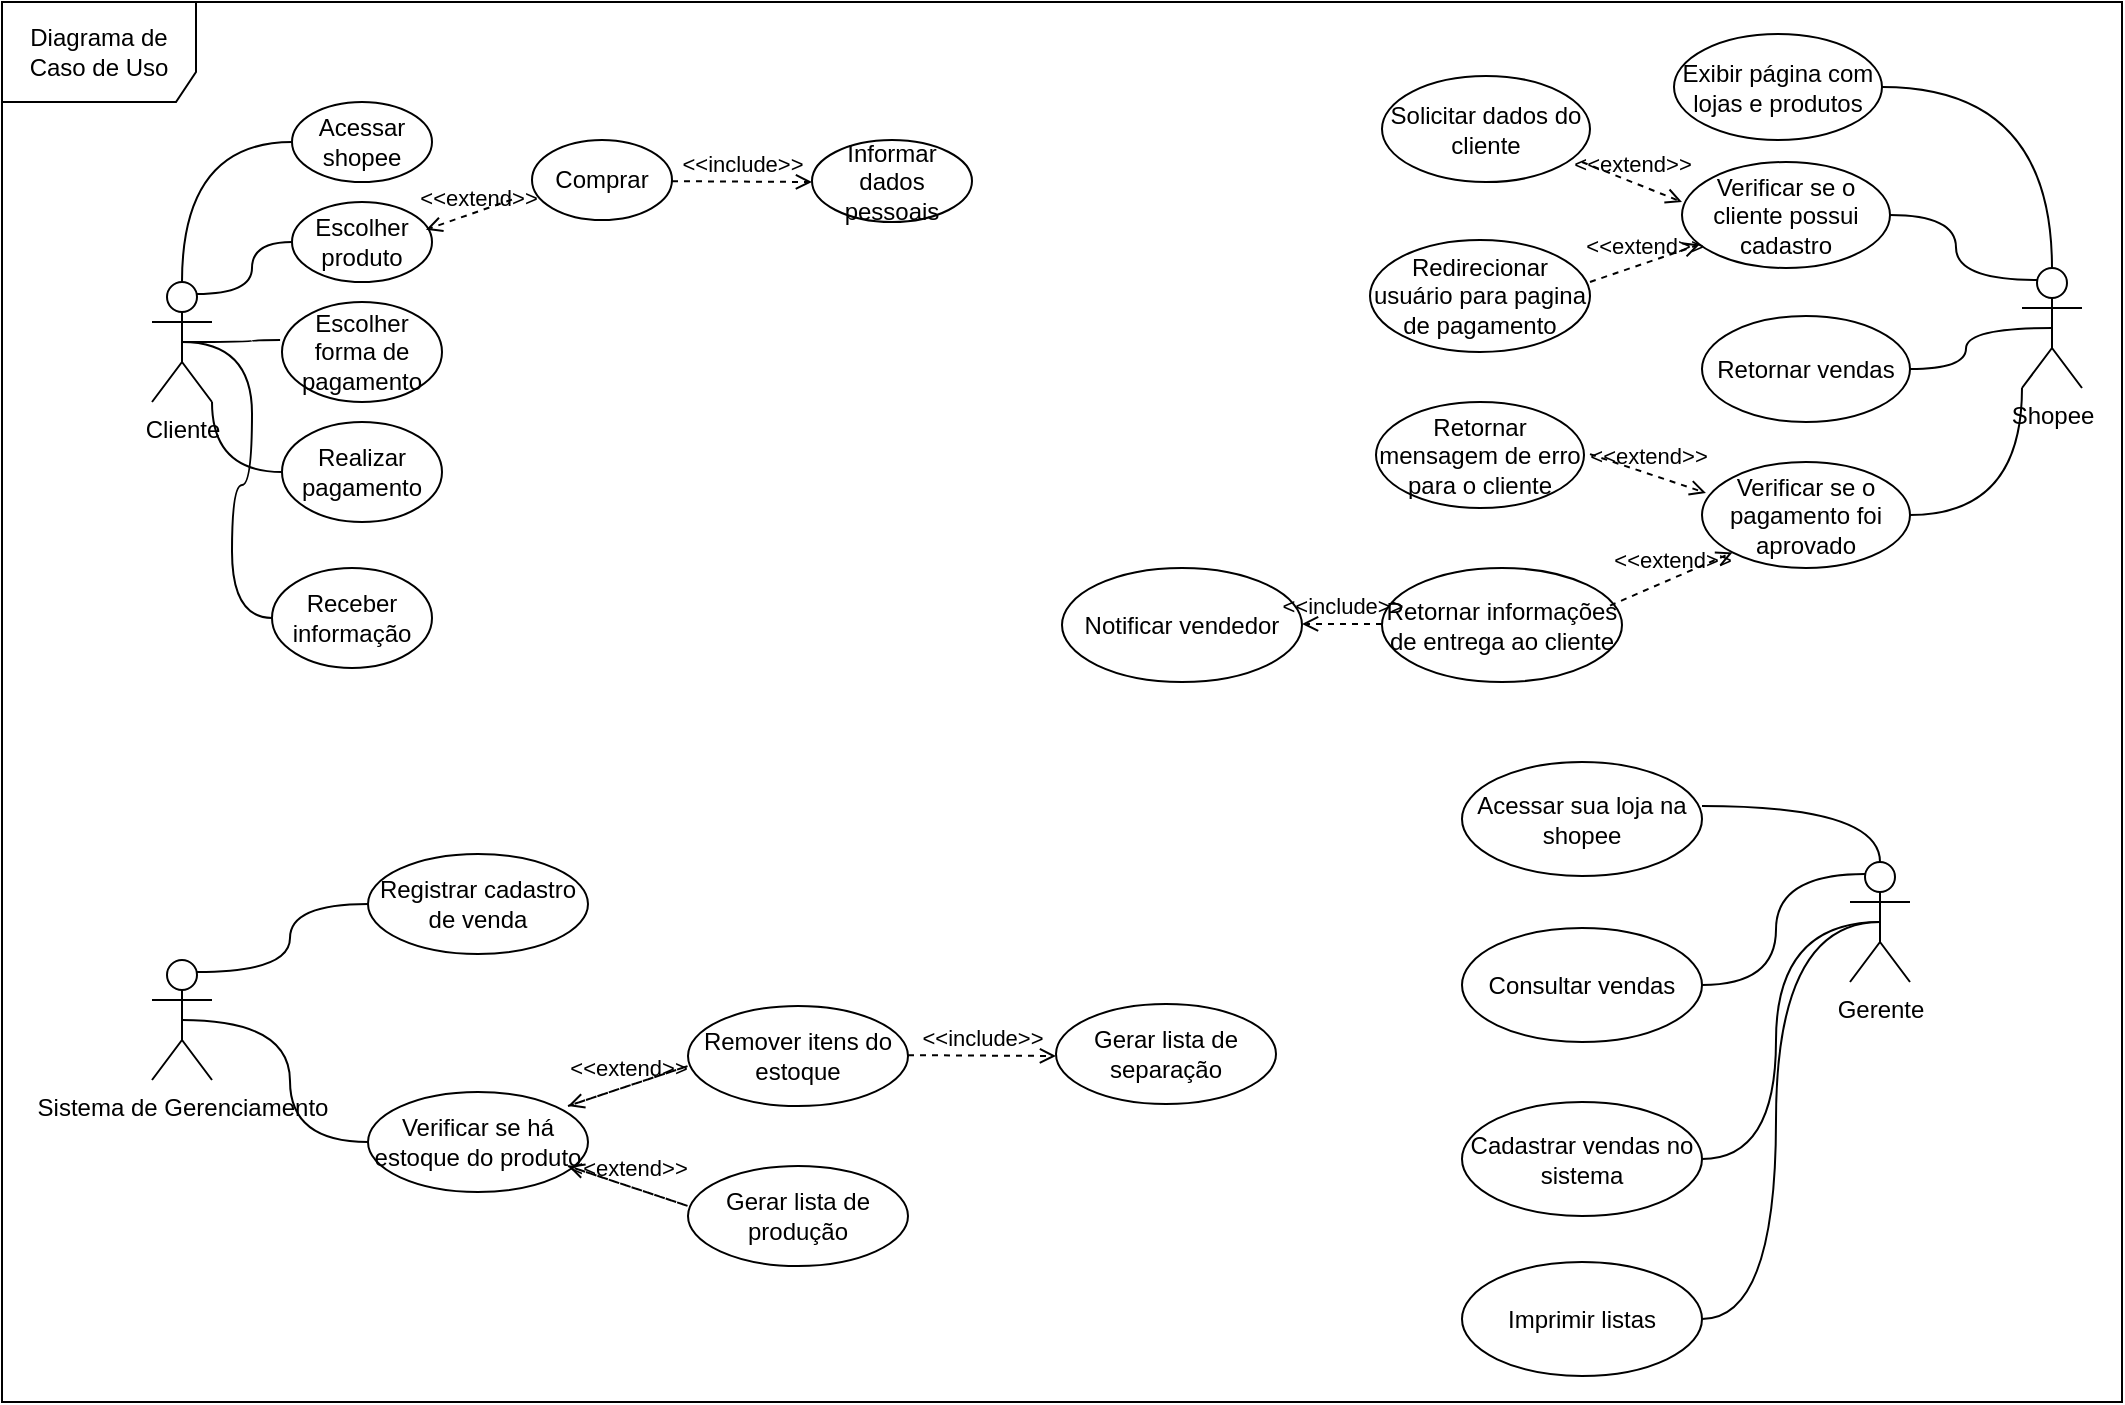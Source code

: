 <mxfile version="20.5.1" type="github"><diagram id="K1hHNl8Zlrqv63rRljmT" name="Página-1"><mxGraphModel dx="2140" dy="2207" grid="1" gridSize="10" guides="1" tooltips="1" connect="1" arrows="1" fold="1" page="1" pageScale="1" pageWidth="900" pageHeight="1600" math="0" shadow="0"><root><mxCell id="0"/><mxCell id="1" parent="0"/><mxCell id="sxq4vXfrdoZ1KrOec4eO-46" style="edgeStyle=orthogonalEdgeStyle;orthogonalLoop=1;jettySize=auto;html=1;exitX=0.5;exitY=0;exitDx=0;exitDy=0;exitPerimeter=0;entryX=0;entryY=0.5;entryDx=0;entryDy=0;curved=1;strokeColor=default;strokeWidth=1;endArrow=none;endFill=0;" edge="1" parent="1" source="sxq4vXfrdoZ1KrOec4eO-1" target="sxq4vXfrdoZ1KrOec4eO-2"><mxGeometry relative="1" as="geometry"/></mxCell><mxCell id="sxq4vXfrdoZ1KrOec4eO-47" style="edgeStyle=orthogonalEdgeStyle;curved=1;orthogonalLoop=1;jettySize=auto;html=1;exitX=0.75;exitY=0.1;exitDx=0;exitDy=0;exitPerimeter=0;entryX=0;entryY=0.5;entryDx=0;entryDy=0;strokeColor=default;strokeWidth=1;endArrow=none;endFill=0;" edge="1" parent="1" source="sxq4vXfrdoZ1KrOec4eO-1" target="sxq4vXfrdoZ1KrOec4eO-7"><mxGeometry relative="1" as="geometry"/></mxCell><mxCell id="sxq4vXfrdoZ1KrOec4eO-48" style="edgeStyle=orthogonalEdgeStyle;curved=1;orthogonalLoop=1;jettySize=auto;html=1;exitX=0.5;exitY=0.5;exitDx=0;exitDy=0;exitPerimeter=0;entryX=-0.012;entryY=0.38;entryDx=0;entryDy=0;entryPerimeter=0;strokeColor=default;strokeWidth=1;endArrow=none;endFill=0;" edge="1" parent="1" source="sxq4vXfrdoZ1KrOec4eO-1" target="sxq4vXfrdoZ1KrOec4eO-14"><mxGeometry relative="1" as="geometry"/></mxCell><mxCell id="sxq4vXfrdoZ1KrOec4eO-50" style="edgeStyle=orthogonalEdgeStyle;curved=1;orthogonalLoop=1;jettySize=auto;html=1;exitX=1;exitY=1;exitDx=0;exitDy=0;exitPerimeter=0;entryX=0;entryY=0.5;entryDx=0;entryDy=0;strokeColor=default;strokeWidth=1;endArrow=none;endFill=0;" edge="1" parent="1" source="sxq4vXfrdoZ1KrOec4eO-1" target="sxq4vXfrdoZ1KrOec4eO-15"><mxGeometry relative="1" as="geometry"/></mxCell><mxCell id="sxq4vXfrdoZ1KrOec4eO-51" style="edgeStyle=orthogonalEdgeStyle;curved=1;orthogonalLoop=1;jettySize=auto;html=1;exitX=0.5;exitY=0.5;exitDx=0;exitDy=0;exitPerimeter=0;entryX=0;entryY=0.5;entryDx=0;entryDy=0;strokeColor=default;strokeWidth=1;endArrow=none;endFill=0;" edge="1" parent="1" source="sxq4vXfrdoZ1KrOec4eO-1" target="sxq4vXfrdoZ1KrOec4eO-44"><mxGeometry relative="1" as="geometry"/></mxCell><mxCell id="sxq4vXfrdoZ1KrOec4eO-1" value="Cliente&lt;br&gt;" style="shape=umlActor;verticalLabelPosition=bottom;verticalAlign=top;html=1;" vertex="1" parent="1"><mxGeometry x="-95" y="50" width="30" height="60" as="geometry"/></mxCell><mxCell id="sxq4vXfrdoZ1KrOec4eO-2" value="Acessar shopee" style="ellipse;whiteSpace=wrap;html=1;" vertex="1" parent="1"><mxGeometry x="-25" y="-40" width="70" height="40" as="geometry"/></mxCell><mxCell id="sxq4vXfrdoZ1KrOec4eO-52" style="edgeStyle=orthogonalEdgeStyle;curved=1;orthogonalLoop=1;jettySize=auto;html=1;exitX=0.5;exitY=0;exitDx=0;exitDy=0;exitPerimeter=0;entryX=1;entryY=0.5;entryDx=0;entryDy=0;strokeColor=default;strokeWidth=1;endArrow=none;endFill=0;" edge="1" parent="1" source="sxq4vXfrdoZ1KrOec4eO-3" target="sxq4vXfrdoZ1KrOec4eO-4"><mxGeometry relative="1" as="geometry"/></mxCell><mxCell id="sxq4vXfrdoZ1KrOec4eO-53" style="edgeStyle=orthogonalEdgeStyle;curved=1;orthogonalLoop=1;jettySize=auto;html=1;exitX=0.25;exitY=0.1;exitDx=0;exitDy=0;exitPerimeter=0;entryX=1;entryY=0.5;entryDx=0;entryDy=0;strokeColor=default;strokeWidth=1;endArrow=none;endFill=0;" edge="1" parent="1" source="sxq4vXfrdoZ1KrOec4eO-3" target="sxq4vXfrdoZ1KrOec4eO-16"><mxGeometry relative="1" as="geometry"/></mxCell><mxCell id="sxq4vXfrdoZ1KrOec4eO-54" style="edgeStyle=orthogonalEdgeStyle;curved=1;orthogonalLoop=1;jettySize=auto;html=1;exitX=0.5;exitY=0.5;exitDx=0;exitDy=0;exitPerimeter=0;entryX=1;entryY=0.5;entryDx=0;entryDy=0;strokeColor=default;strokeWidth=1;endArrow=none;endFill=0;" edge="1" parent="1" source="sxq4vXfrdoZ1KrOec4eO-3" target="sxq4vXfrdoZ1KrOec4eO-28"><mxGeometry relative="1" as="geometry"/></mxCell><mxCell id="sxq4vXfrdoZ1KrOec4eO-55" style="edgeStyle=orthogonalEdgeStyle;curved=1;orthogonalLoop=1;jettySize=auto;html=1;exitX=0;exitY=1;exitDx=0;exitDy=0;exitPerimeter=0;entryX=1;entryY=0.5;entryDx=0;entryDy=0;strokeColor=default;strokeWidth=1;endArrow=none;endFill=0;" edge="1" parent="1" source="sxq4vXfrdoZ1KrOec4eO-3" target="sxq4vXfrdoZ1KrOec4eO-21"><mxGeometry relative="1" as="geometry"/></mxCell><mxCell id="sxq4vXfrdoZ1KrOec4eO-3" value="Shopee&lt;br&gt;" style="shape=umlActor;verticalLabelPosition=bottom;verticalAlign=top;html=1;" vertex="1" parent="1"><mxGeometry x="840" y="43" width="30" height="60" as="geometry"/></mxCell><mxCell id="sxq4vXfrdoZ1KrOec4eO-4" value="Exibir página com lojas e produtos" style="ellipse;whiteSpace=wrap;html=1;" vertex="1" parent="1"><mxGeometry x="666" y="-74" width="104" height="53" as="geometry"/></mxCell><mxCell id="sxq4vXfrdoZ1KrOec4eO-7" value="Escolher produto" style="ellipse;whiteSpace=wrap;html=1;" vertex="1" parent="1"><mxGeometry x="-25" y="10" width="70" height="40" as="geometry"/></mxCell><mxCell id="sxq4vXfrdoZ1KrOec4eO-10" value="&amp;lt;&amp;lt;extend&amp;gt;&amp;gt;" style="html=1;verticalAlign=bottom;labelBackgroundColor=none;endArrow=open;endFill=0;dashed=1;rounded=0;entryX=0.957;entryY=0.346;entryDx=0;entryDy=0;entryPerimeter=0;" edge="1" parent="1" target="sxq4vXfrdoZ1KrOec4eO-7"><mxGeometry x="-0.176" y="2" width="160" relative="1" as="geometry"><mxPoint x="85" y="8.79" as="sourcePoint"/><mxPoint x="135" y="-10.79" as="targetPoint"/><mxPoint as="offset"/></mxGeometry></mxCell><mxCell id="sxq4vXfrdoZ1KrOec4eO-11" value="Comprar" style="ellipse;whiteSpace=wrap;html=1;" vertex="1" parent="1"><mxGeometry x="95" y="-21" width="70" height="40" as="geometry"/></mxCell><mxCell id="sxq4vXfrdoZ1KrOec4eO-12" value="&amp;lt;&amp;lt;include&amp;gt;&amp;gt;" style="html=1;verticalAlign=bottom;labelBackgroundColor=none;endArrow=open;endFill=0;dashed=1;rounded=0;" edge="1" parent="1"><mxGeometry width="160" relative="1" as="geometry"><mxPoint x="165" y="-0.42" as="sourcePoint"/><mxPoint x="235" as="targetPoint"/><mxPoint as="offset"/></mxGeometry></mxCell><mxCell id="sxq4vXfrdoZ1KrOec4eO-13" value="Informar dados pessoais" style="ellipse;whiteSpace=wrap;html=1;" vertex="1" parent="1"><mxGeometry x="235" y="-21" width="80" height="41" as="geometry"/></mxCell><mxCell id="sxq4vXfrdoZ1KrOec4eO-14" value="Escolher forma de pagamento" style="ellipse;whiteSpace=wrap;html=1;" vertex="1" parent="1"><mxGeometry x="-30" y="60" width="80" height="50" as="geometry"/></mxCell><mxCell id="sxq4vXfrdoZ1KrOec4eO-15" value="Realizar pagamento" style="ellipse;whiteSpace=wrap;html=1;" vertex="1" parent="1"><mxGeometry x="-30" y="120" width="80" height="50" as="geometry"/></mxCell><mxCell id="sxq4vXfrdoZ1KrOec4eO-16" value="Verificar se o cliente possui cadastro" style="ellipse;whiteSpace=wrap;html=1;" vertex="1" parent="1"><mxGeometry x="670" y="-10" width="104" height="53" as="geometry"/></mxCell><mxCell id="sxq4vXfrdoZ1KrOec4eO-17" value="&amp;lt;&amp;lt;extend&amp;gt;&amp;gt;" style="html=1;verticalAlign=bottom;labelBackgroundColor=none;endArrow=open;endFill=0;dashed=1;rounded=0;" edge="1" parent="1"><mxGeometry width="160" relative="1" as="geometry"><mxPoint x="620" y="-10" as="sourcePoint"/><mxPoint x="670" y="10" as="targetPoint"/><mxPoint as="offset"/></mxGeometry></mxCell><mxCell id="sxq4vXfrdoZ1KrOec4eO-18" value="Solicitar dados do cliente" style="ellipse;whiteSpace=wrap;html=1;" vertex="1" parent="1"><mxGeometry x="520" y="-53" width="104" height="53" as="geometry"/></mxCell><mxCell id="sxq4vXfrdoZ1KrOec4eO-19" value="Redirecionar usuário para pagina de pagamento" style="ellipse;whiteSpace=wrap;html=1;" vertex="1" parent="1"><mxGeometry x="514" y="29" width="110" height="56" as="geometry"/></mxCell><mxCell id="sxq4vXfrdoZ1KrOec4eO-20" value="&amp;lt;&amp;lt;extend&amp;gt;&amp;gt;" style="html=1;verticalAlign=bottom;labelBackgroundColor=none;endArrow=open;endFill=0;dashed=1;rounded=0;" edge="1" parent="1" target="sxq4vXfrdoZ1KrOec4eO-16"><mxGeometry width="160" relative="1" as="geometry"><mxPoint x="624" y="50.0" as="sourcePoint"/><mxPoint x="674" y="70.0" as="targetPoint"/><mxPoint as="offset"/></mxGeometry></mxCell><mxCell id="sxq4vXfrdoZ1KrOec4eO-21" value="Verificar se o pagamento foi aprovado" style="ellipse;whiteSpace=wrap;html=1;" vertex="1" parent="1"><mxGeometry x="680" y="140" width="104" height="53" as="geometry"/></mxCell><mxCell id="sxq4vXfrdoZ1KrOec4eO-22" value="Retornar mensagem de erro para o cliente" style="ellipse;whiteSpace=wrap;html=1;" vertex="1" parent="1"><mxGeometry x="517" y="110" width="104" height="53" as="geometry"/></mxCell><mxCell id="sxq4vXfrdoZ1KrOec4eO-23" value="&amp;lt;&amp;lt;extend&amp;gt;&amp;gt;" style="html=1;verticalAlign=bottom;labelBackgroundColor=none;endArrow=open;endFill=0;dashed=1;rounded=0;entryX=0.019;entryY=0.292;entryDx=0;entryDy=0;entryPerimeter=0;" edge="1" parent="1" target="sxq4vXfrdoZ1KrOec4eO-21"><mxGeometry width="160" relative="1" as="geometry"><mxPoint x="624" y="136.08" as="sourcePoint"/><mxPoint x="674" y="136.5" as="targetPoint"/></mxGeometry></mxCell><mxCell id="sxq4vXfrdoZ1KrOec4eO-24" value="Retornar informações de entrega ao cliente" style="ellipse;whiteSpace=wrap;html=1;" vertex="1" parent="1"><mxGeometry x="520" y="193" width="120" height="57" as="geometry"/></mxCell><mxCell id="sxq4vXfrdoZ1KrOec4eO-25" value="Notificar vendedor" style="ellipse;whiteSpace=wrap;html=1;" vertex="1" parent="1"><mxGeometry x="360" y="193" width="120" height="57" as="geometry"/></mxCell><mxCell id="sxq4vXfrdoZ1KrOec4eO-26" value="&amp;lt;&amp;lt;extend&amp;gt;&amp;gt;" style="html=1;verticalAlign=bottom;labelBackgroundColor=none;endArrow=open;endFill=0;dashed=1;rounded=0;entryX=0;entryY=1;entryDx=0;entryDy=0;" edge="1" parent="1" target="sxq4vXfrdoZ1KrOec4eO-21"><mxGeometry width="160" relative="1" as="geometry"><mxPoint x="634" y="211.8" as="sourcePoint"/><mxPoint x="691.976" y="231.196" as="targetPoint"/></mxGeometry></mxCell><mxCell id="sxq4vXfrdoZ1KrOec4eO-27" value="&amp;lt;&amp;lt;include&amp;gt;&amp;gt;" style="html=1;verticalAlign=bottom;labelBackgroundColor=none;endArrow=open;endFill=0;dashed=1;rounded=0;" edge="1" parent="1"><mxGeometry width="160" relative="1" as="geometry"><mxPoint x="520" y="221" as="sourcePoint"/><mxPoint x="480" y="220.96" as="targetPoint"/></mxGeometry></mxCell><mxCell id="sxq4vXfrdoZ1KrOec4eO-28" value="Retornar vendas" style="ellipse;whiteSpace=wrap;html=1;" vertex="1" parent="1"><mxGeometry x="680" y="67" width="104" height="53" as="geometry"/></mxCell><mxCell id="sxq4vXfrdoZ1KrOec4eO-62" style="edgeStyle=orthogonalEdgeStyle;curved=1;orthogonalLoop=1;jettySize=auto;html=1;exitX=0.75;exitY=0.1;exitDx=0;exitDy=0;exitPerimeter=0;entryX=0;entryY=0.5;entryDx=0;entryDy=0;strokeColor=default;strokeWidth=1;endArrow=none;endFill=0;" edge="1" parent="1" source="sxq4vXfrdoZ1KrOec4eO-29" target="sxq4vXfrdoZ1KrOec4eO-43"><mxGeometry relative="1" as="geometry"/></mxCell><mxCell id="sxq4vXfrdoZ1KrOec4eO-63" style="edgeStyle=orthogonalEdgeStyle;curved=1;orthogonalLoop=1;jettySize=auto;html=1;exitX=0.5;exitY=0.5;exitDx=0;exitDy=0;exitPerimeter=0;entryX=0;entryY=0.5;entryDx=0;entryDy=0;strokeColor=default;strokeWidth=1;endArrow=none;endFill=0;" edge="1" parent="1" source="sxq4vXfrdoZ1KrOec4eO-29" target="sxq4vXfrdoZ1KrOec4eO-31"><mxGeometry relative="1" as="geometry"/></mxCell><mxCell id="sxq4vXfrdoZ1KrOec4eO-29" value="Sistema de Gerenciamento" style="shape=umlActor;verticalLabelPosition=bottom;verticalAlign=top;html=1;" vertex="1" parent="1"><mxGeometry x="-95" y="389" width="30" height="60" as="geometry"/></mxCell><mxCell id="sxq4vXfrdoZ1KrOec4eO-31" value="Verificar se há estoque do produto" style="ellipse;whiteSpace=wrap;html=1;" vertex="1" parent="1"><mxGeometry x="13" y="455" width="110" height="50" as="geometry"/></mxCell><mxCell id="sxq4vXfrdoZ1KrOec4eO-56" style="edgeStyle=orthogonalEdgeStyle;curved=1;orthogonalLoop=1;jettySize=auto;html=1;exitX=0.5;exitY=0;exitDx=0;exitDy=0;exitPerimeter=0;entryX=1;entryY=0.386;entryDx=0;entryDy=0;entryPerimeter=0;strokeColor=default;strokeWidth=1;endArrow=none;endFill=0;" edge="1" parent="1" source="sxq4vXfrdoZ1KrOec4eO-32" target="sxq4vXfrdoZ1KrOec4eO-33"><mxGeometry relative="1" as="geometry"/></mxCell><mxCell id="sxq4vXfrdoZ1KrOec4eO-58" style="edgeStyle=orthogonalEdgeStyle;curved=1;orthogonalLoop=1;jettySize=auto;html=1;exitX=0.25;exitY=0.1;exitDx=0;exitDy=0;exitPerimeter=0;entryX=1;entryY=0.5;entryDx=0;entryDy=0;strokeColor=default;strokeWidth=1;endArrow=none;endFill=0;" edge="1" parent="1" source="sxq4vXfrdoZ1KrOec4eO-32" target="sxq4vXfrdoZ1KrOec4eO-34"><mxGeometry relative="1" as="geometry"/></mxCell><mxCell id="sxq4vXfrdoZ1KrOec4eO-59" style="edgeStyle=orthogonalEdgeStyle;curved=1;orthogonalLoop=1;jettySize=auto;html=1;exitX=0.5;exitY=0.5;exitDx=0;exitDy=0;exitPerimeter=0;entryX=1;entryY=0.5;entryDx=0;entryDy=0;strokeColor=default;strokeWidth=1;endArrow=none;endFill=0;" edge="1" parent="1" source="sxq4vXfrdoZ1KrOec4eO-32" target="sxq4vXfrdoZ1KrOec4eO-35"><mxGeometry relative="1" as="geometry"/></mxCell><mxCell id="sxq4vXfrdoZ1KrOec4eO-61" style="edgeStyle=orthogonalEdgeStyle;curved=1;orthogonalLoop=1;jettySize=auto;html=1;exitX=0.5;exitY=0.5;exitDx=0;exitDy=0;exitPerimeter=0;entryX=1;entryY=0.5;entryDx=0;entryDy=0;strokeColor=default;strokeWidth=1;endArrow=none;endFill=0;" edge="1" parent="1" source="sxq4vXfrdoZ1KrOec4eO-32" target="sxq4vXfrdoZ1KrOec4eO-60"><mxGeometry relative="1" as="geometry"/></mxCell><mxCell id="sxq4vXfrdoZ1KrOec4eO-32" value="Gerente" style="shape=umlActor;verticalLabelPosition=bottom;verticalAlign=top;html=1;" vertex="1" parent="1"><mxGeometry x="754" y="340" width="30" height="60" as="geometry"/></mxCell><mxCell id="sxq4vXfrdoZ1KrOec4eO-33" value="Acessar sua loja na shopee" style="ellipse;whiteSpace=wrap;html=1;" vertex="1" parent="1"><mxGeometry x="560" y="290" width="120" height="57" as="geometry"/></mxCell><mxCell id="sxq4vXfrdoZ1KrOec4eO-34" value="Consultar vendas" style="ellipse;whiteSpace=wrap;html=1;" vertex="1" parent="1"><mxGeometry x="560" y="373" width="120" height="57" as="geometry"/></mxCell><mxCell id="sxq4vXfrdoZ1KrOec4eO-35" value="Cadastrar vendas no sistema" style="ellipse;whiteSpace=wrap;html=1;" vertex="1" parent="1"><mxGeometry x="560" y="460" width="120" height="57" as="geometry"/></mxCell><mxCell id="sxq4vXfrdoZ1KrOec4eO-36" value="&amp;lt;&amp;lt;extend&amp;gt;&amp;gt;" style="html=1;verticalAlign=bottom;labelBackgroundColor=none;endArrow=open;endFill=0;dashed=1;rounded=0;" edge="1" parent="1"><mxGeometry x="0.5" width="160" relative="1" as="geometry"><mxPoint x="113" y="462" as="sourcePoint"/><mxPoint x="113" y="462" as="targetPoint"/><Array as="points"><mxPoint x="173" y="442"/></Array><mxPoint as="offset"/></mxGeometry></mxCell><mxCell id="sxq4vXfrdoZ1KrOec4eO-37" value="Remover itens do estoque" style="ellipse;whiteSpace=wrap;html=1;" vertex="1" parent="1"><mxGeometry x="173" y="412" width="110" height="50" as="geometry"/></mxCell><mxCell id="sxq4vXfrdoZ1KrOec4eO-38" value="Gerar lista de produção" style="ellipse;whiteSpace=wrap;html=1;" vertex="1" parent="1"><mxGeometry x="173" y="492" width="110" height="50" as="geometry"/></mxCell><mxCell id="sxq4vXfrdoZ1KrOec4eO-40" value="&amp;lt;&amp;lt;extend&amp;gt;&amp;gt;" style="html=1;verticalAlign=bottom;labelBackgroundColor=none;endArrow=open;endFill=0;dashed=1;rounded=0;" edge="1" parent="1"><mxGeometry x="0.5" width="160" relative="1" as="geometry"><mxPoint x="113" y="492" as="sourcePoint"/><mxPoint x="113" y="492" as="targetPoint"/><Array as="points"><mxPoint x="173" y="512"/></Array><mxPoint as="offset"/></mxGeometry></mxCell><mxCell id="sxq4vXfrdoZ1KrOec4eO-41" value="Gerar lista de separação" style="ellipse;whiteSpace=wrap;html=1;" vertex="1" parent="1"><mxGeometry x="357" y="411" width="110" height="50" as="geometry"/></mxCell><mxCell id="sxq4vXfrdoZ1KrOec4eO-42" value="&amp;lt;&amp;lt;include&amp;gt;&amp;gt;" style="html=1;verticalAlign=bottom;labelBackgroundColor=none;endArrow=open;endFill=0;dashed=1;rounded=0;" edge="1" parent="1"><mxGeometry width="160" relative="1" as="geometry"><mxPoint x="283" y="436.58" as="sourcePoint"/><mxPoint x="357" y="437" as="targetPoint"/></mxGeometry></mxCell><mxCell id="sxq4vXfrdoZ1KrOec4eO-43" value="Registrar cadastro de venda" style="ellipse;whiteSpace=wrap;html=1;" vertex="1" parent="1"><mxGeometry x="13" y="336" width="110" height="50" as="geometry"/></mxCell><mxCell id="sxq4vXfrdoZ1KrOec4eO-44" value="Receber informação" style="ellipse;whiteSpace=wrap;html=1;" vertex="1" parent="1"><mxGeometry x="-35" y="193" width="80" height="50" as="geometry"/></mxCell><mxCell id="sxq4vXfrdoZ1KrOec4eO-60" value="Imprimir listas" style="ellipse;whiteSpace=wrap;html=1;" vertex="1" parent="1"><mxGeometry x="560" y="540" width="120" height="57" as="geometry"/></mxCell><mxCell id="sxq4vXfrdoZ1KrOec4eO-64" value="Diagrama de Caso de Uso" style="shape=umlFrame;whiteSpace=wrap;html=1;width=97;height=50;" vertex="1" parent="1"><mxGeometry x="-170" y="-90" width="1060" height="700" as="geometry"/></mxCell></root></mxGraphModel></diagram></mxfile>